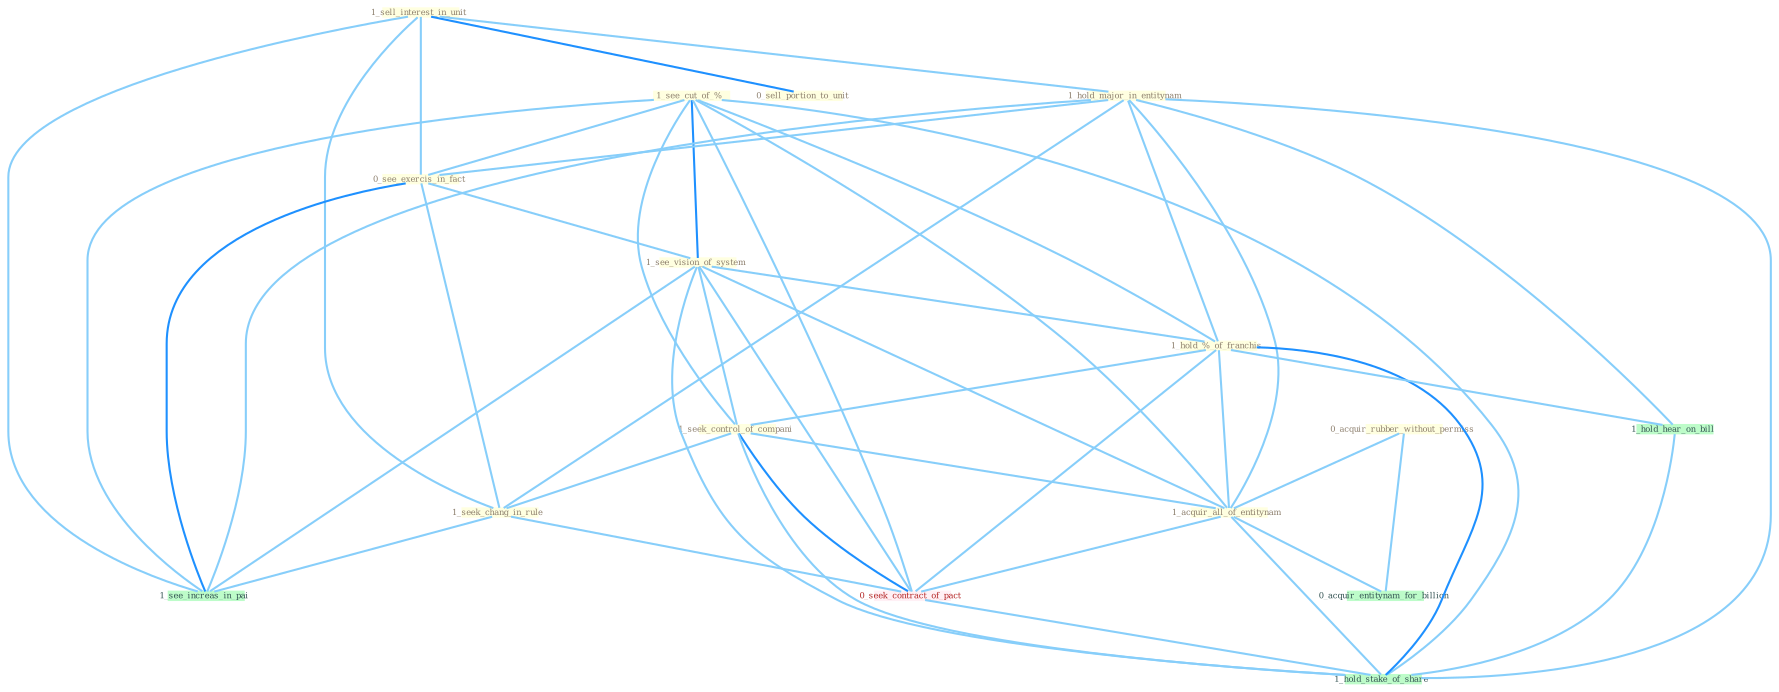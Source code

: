 Graph G{ 
    node
    [shape=polygon,style=filled,width=.5,height=.06,color="#BDFCC9",fixedsize=true,fontsize=4,
    fontcolor="#2f4f4f"];
    {node
    [color="#ffffe0", fontcolor="#8b7d6b"] "1_sell_interest_in_unit " "1_see_cut_of_% " "0_acquir_rubber_without_permiss " "0_sell_portion_to_unit " "1_hold_major_in_entitynam " "0_see_exercis_in_fact " "1_see_vision_of_system " "1_hold_%_of_franchis " "1_seek_control_of_compani " "1_seek_chang_in_rule " "1_acquir_all_of_entitynam "}
{node [color="#fff0f5", fontcolor="#b22222"] "0_seek_contract_of_pact "}
edge [color="#B0E2FF"];

	"1_sell_interest_in_unit " -- "0_sell_portion_to_unit " [w="2", color="#1e90ff" , len=0.8];
	"1_sell_interest_in_unit " -- "1_hold_major_in_entitynam " [w="1", color="#87cefa" ];
	"1_sell_interest_in_unit " -- "0_see_exercis_in_fact " [w="1", color="#87cefa" ];
	"1_sell_interest_in_unit " -- "1_seek_chang_in_rule " [w="1", color="#87cefa" ];
	"1_sell_interest_in_unit " -- "1_see_increas_in_pai " [w="1", color="#87cefa" ];
	"1_see_cut_of_% " -- "0_see_exercis_in_fact " [w="1", color="#87cefa" ];
	"1_see_cut_of_% " -- "1_see_vision_of_system " [w="2", color="#1e90ff" , len=0.8];
	"1_see_cut_of_% " -- "1_hold_%_of_franchis " [w="1", color="#87cefa" ];
	"1_see_cut_of_% " -- "1_seek_control_of_compani " [w="1", color="#87cefa" ];
	"1_see_cut_of_% " -- "1_acquir_all_of_entitynam " [w="1", color="#87cefa" ];
	"1_see_cut_of_% " -- "0_seek_contract_of_pact " [w="1", color="#87cefa" ];
	"1_see_cut_of_% " -- "1_see_increas_in_pai " [w="1", color="#87cefa" ];
	"1_see_cut_of_% " -- "1_hold_stake_of_share " [w="1", color="#87cefa" ];
	"0_acquir_rubber_without_permiss " -- "1_acquir_all_of_entitynam " [w="1", color="#87cefa" ];
	"0_acquir_rubber_without_permiss " -- "0_acquir_entitynam_for_billion " [w="1", color="#87cefa" ];
	"1_hold_major_in_entitynam " -- "0_see_exercis_in_fact " [w="1", color="#87cefa" ];
	"1_hold_major_in_entitynam " -- "1_hold_%_of_franchis " [w="1", color="#87cefa" ];
	"1_hold_major_in_entitynam " -- "1_seek_chang_in_rule " [w="1", color="#87cefa" ];
	"1_hold_major_in_entitynam " -- "1_acquir_all_of_entitynam " [w="1", color="#87cefa" ];
	"1_hold_major_in_entitynam " -- "1_see_increas_in_pai " [w="1", color="#87cefa" ];
	"1_hold_major_in_entitynam " -- "1_hold_hear_on_bill " [w="1", color="#87cefa" ];
	"1_hold_major_in_entitynam " -- "1_hold_stake_of_share " [w="1", color="#87cefa" ];
	"0_see_exercis_in_fact " -- "1_see_vision_of_system " [w="1", color="#87cefa" ];
	"0_see_exercis_in_fact " -- "1_seek_chang_in_rule " [w="1", color="#87cefa" ];
	"0_see_exercis_in_fact " -- "1_see_increas_in_pai " [w="2", color="#1e90ff" , len=0.8];
	"1_see_vision_of_system " -- "1_hold_%_of_franchis " [w="1", color="#87cefa" ];
	"1_see_vision_of_system " -- "1_seek_control_of_compani " [w="1", color="#87cefa" ];
	"1_see_vision_of_system " -- "1_acquir_all_of_entitynam " [w="1", color="#87cefa" ];
	"1_see_vision_of_system " -- "0_seek_contract_of_pact " [w="1", color="#87cefa" ];
	"1_see_vision_of_system " -- "1_see_increas_in_pai " [w="1", color="#87cefa" ];
	"1_see_vision_of_system " -- "1_hold_stake_of_share " [w="1", color="#87cefa" ];
	"1_hold_%_of_franchis " -- "1_seek_control_of_compani " [w="1", color="#87cefa" ];
	"1_hold_%_of_franchis " -- "1_acquir_all_of_entitynam " [w="1", color="#87cefa" ];
	"1_hold_%_of_franchis " -- "0_seek_contract_of_pact " [w="1", color="#87cefa" ];
	"1_hold_%_of_franchis " -- "1_hold_hear_on_bill " [w="1", color="#87cefa" ];
	"1_hold_%_of_franchis " -- "1_hold_stake_of_share " [w="2", color="#1e90ff" , len=0.8];
	"1_seek_control_of_compani " -- "1_seek_chang_in_rule " [w="1", color="#87cefa" ];
	"1_seek_control_of_compani " -- "1_acquir_all_of_entitynam " [w="1", color="#87cefa" ];
	"1_seek_control_of_compani " -- "0_seek_contract_of_pact " [w="2", color="#1e90ff" , len=0.8];
	"1_seek_control_of_compani " -- "1_hold_stake_of_share " [w="1", color="#87cefa" ];
	"1_seek_chang_in_rule " -- "0_seek_contract_of_pact " [w="1", color="#87cefa" ];
	"1_seek_chang_in_rule " -- "1_see_increas_in_pai " [w="1", color="#87cefa" ];
	"1_acquir_all_of_entitynam " -- "0_seek_contract_of_pact " [w="1", color="#87cefa" ];
	"1_acquir_all_of_entitynam " -- "0_acquir_entitynam_for_billion " [w="1", color="#87cefa" ];
	"1_acquir_all_of_entitynam " -- "1_hold_stake_of_share " [w="1", color="#87cefa" ];
	"0_seek_contract_of_pact " -- "1_hold_stake_of_share " [w="1", color="#87cefa" ];
	"1_hold_hear_on_bill " -- "1_hold_stake_of_share " [w="1", color="#87cefa" ];
}